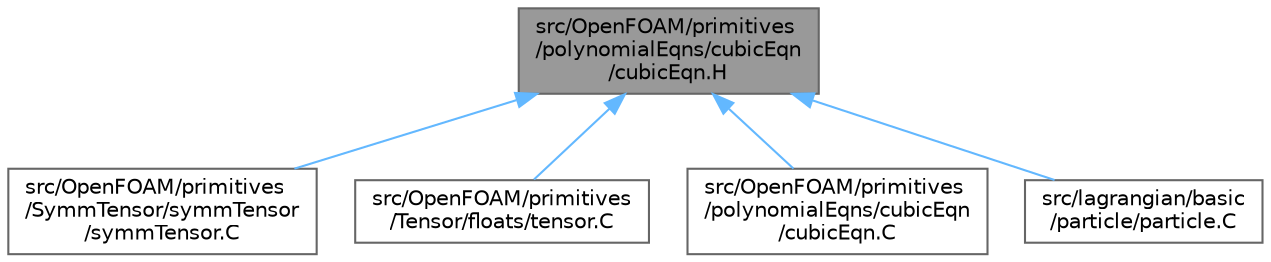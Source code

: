 digraph "src/OpenFOAM/primitives/polynomialEqns/cubicEqn/cubicEqn.H"
{
 // LATEX_PDF_SIZE
  bgcolor="transparent";
  edge [fontname=Helvetica,fontsize=10,labelfontname=Helvetica,labelfontsize=10];
  node [fontname=Helvetica,fontsize=10,shape=box,height=0.2,width=0.4];
  Node1 [id="Node000001",label="src/OpenFOAM/primitives\l/polynomialEqns/cubicEqn\l/cubicEqn.H",height=0.2,width=0.4,color="gray40", fillcolor="grey60", style="filled", fontcolor="black",tooltip=" "];
  Node1 -> Node2 [id="edge1_Node000001_Node000002",dir="back",color="steelblue1",style="solid",tooltip=" "];
  Node2 [id="Node000002",label="src/OpenFOAM/primitives\l/SymmTensor/symmTensor\l/symmTensor.C",height=0.2,width=0.4,color="grey40", fillcolor="white", style="filled",URL="$symmTensor_8C.html",tooltip=" "];
  Node1 -> Node3 [id="edge2_Node000001_Node000003",dir="back",color="steelblue1",style="solid",tooltip=" "];
  Node3 [id="Node000003",label="src/OpenFOAM/primitives\l/Tensor/floats/tensor.C",height=0.2,width=0.4,color="grey40", fillcolor="white", style="filled",URL="$tensor_8C.html",tooltip=" "];
  Node1 -> Node4 [id="edge3_Node000001_Node000004",dir="back",color="steelblue1",style="solid",tooltip=" "];
  Node4 [id="Node000004",label="src/OpenFOAM/primitives\l/polynomialEqns/cubicEqn\l/cubicEqn.C",height=0.2,width=0.4,color="grey40", fillcolor="white", style="filled",URL="$cubicEqn_8C.html",tooltip=" "];
  Node1 -> Node5 [id="edge4_Node000001_Node000005",dir="back",color="steelblue1",style="solid",tooltip=" "];
  Node5 [id="Node000005",label="src/lagrangian/basic\l/particle/particle.C",height=0.2,width=0.4,color="grey40", fillcolor="white", style="filled",URL="$particle_8C.html",tooltip=" "];
}
